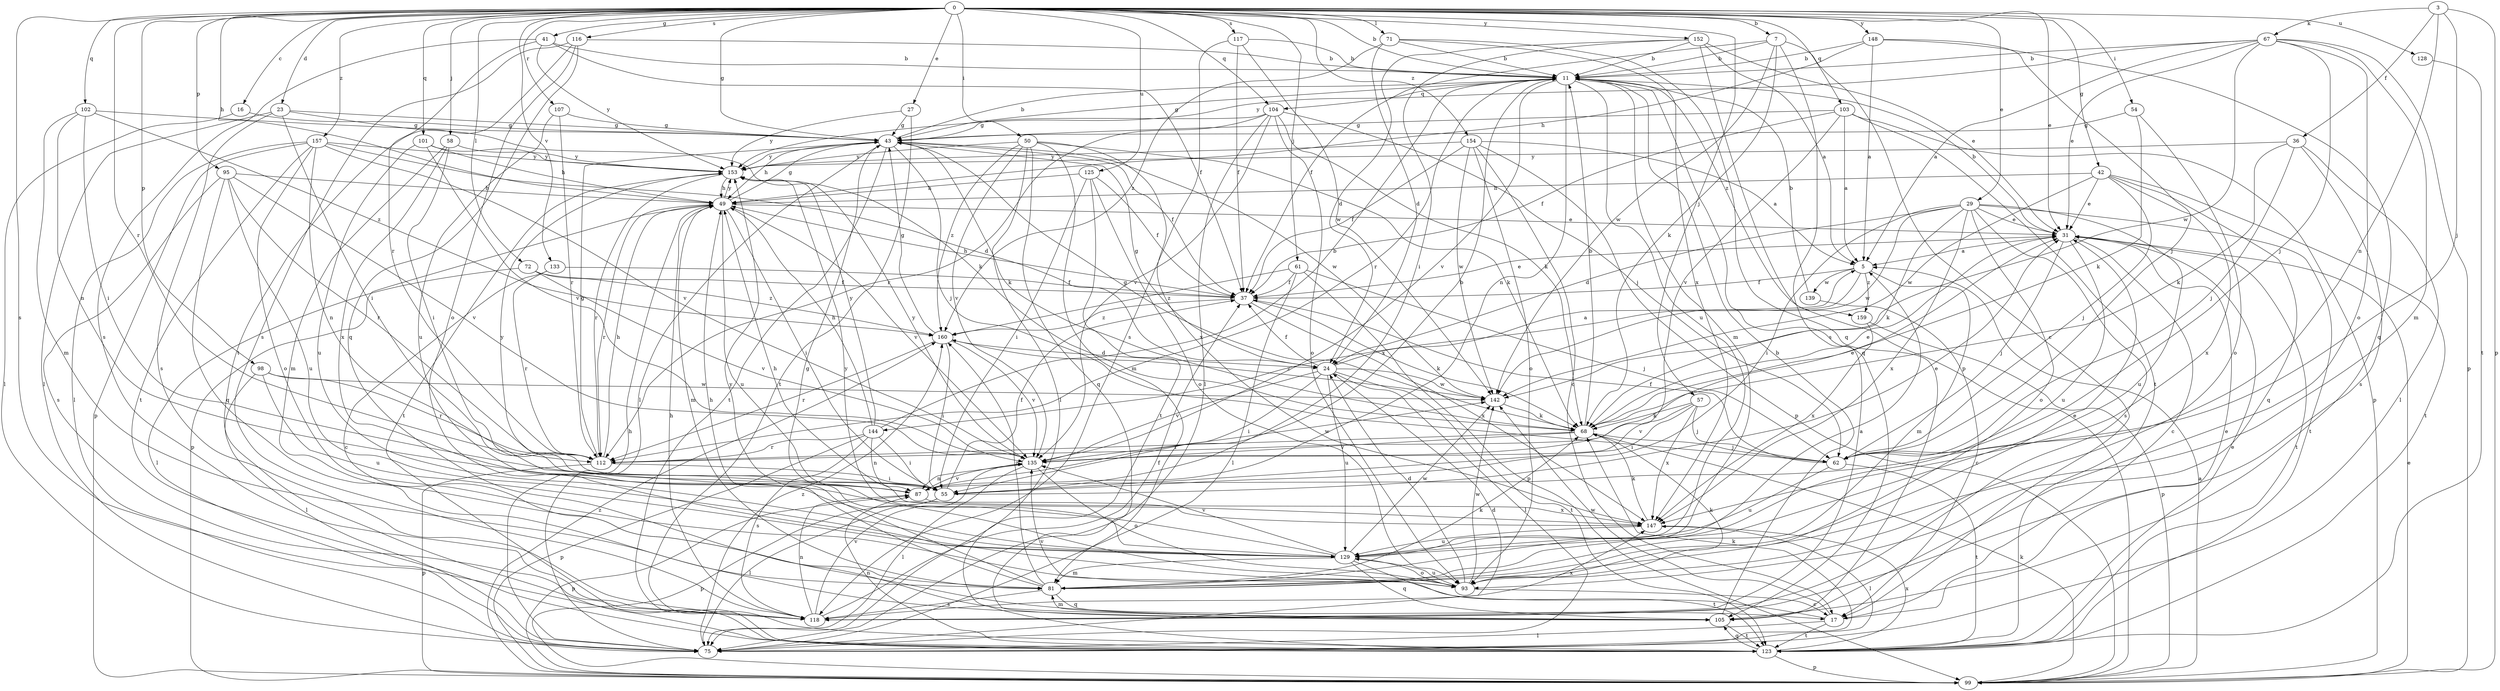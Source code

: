 strict digraph  {
0;
3;
5;
7;
11;
16;
17;
23;
24;
27;
29;
31;
36;
37;
41;
42;
43;
49;
50;
54;
55;
57;
58;
61;
62;
67;
68;
71;
72;
75;
81;
87;
93;
95;
98;
99;
101;
102;
103;
104;
105;
107;
112;
116;
117;
118;
123;
125;
128;
129;
133;
135;
139;
142;
144;
147;
148;
152;
153;
154;
157;
159;
160;
0 -> 7  [label=b];
0 -> 11  [label=b];
0 -> 16  [label=c];
0 -> 23  [label=d];
0 -> 27  [label=e];
0 -> 29  [label=e];
0 -> 31  [label=e];
0 -> 41  [label=g];
0 -> 42  [label=g];
0 -> 43  [label=g];
0 -> 49  [label=h];
0 -> 50  [label=i];
0 -> 54  [label=i];
0 -> 57  [label=j];
0 -> 58  [label=j];
0 -> 61  [label=j];
0 -> 71  [label=l];
0 -> 72  [label=l];
0 -> 95  [label=p];
0 -> 98  [label=p];
0 -> 101  [label=q];
0 -> 102  [label=q];
0 -> 103  [label=q];
0 -> 104  [label=q];
0 -> 107  [label=r];
0 -> 112  [label=r];
0 -> 116  [label=s];
0 -> 117  [label=s];
0 -> 118  [label=s];
0 -> 125  [label=u];
0 -> 128  [label=u];
0 -> 133  [label=v];
0 -> 148  [label=y];
0 -> 152  [label=y];
0 -> 154  [label=z];
0 -> 157  [label=z];
3 -> 36  [label=f];
3 -> 62  [label=j];
3 -> 67  [label=k];
3 -> 87  [label=n];
3 -> 99  [label=p];
5 -> 37  [label=f];
5 -> 81  [label=m];
5 -> 139  [label=w];
5 -> 144  [label=x];
5 -> 159  [label=z];
7 -> 11  [label=b];
7 -> 17  [label=c];
7 -> 37  [label=f];
7 -> 68  [label=k];
7 -> 118  [label=s];
7 -> 142  [label=w];
11 -> 43  [label=g];
11 -> 81  [label=m];
11 -> 87  [label=n];
11 -> 104  [label=q];
11 -> 105  [label=q];
11 -> 112  [label=r];
11 -> 129  [label=u];
11 -> 135  [label=v];
11 -> 159  [label=z];
16 -> 43  [label=g];
16 -> 75  [label=l];
17 -> 31  [label=e];
17 -> 75  [label=l];
17 -> 123  [label=t];
17 -> 135  [label=v];
17 -> 142  [label=w];
23 -> 43  [label=g];
23 -> 55  [label=i];
23 -> 68  [label=k];
23 -> 75  [label=l];
23 -> 118  [label=s];
24 -> 5  [label=a];
24 -> 37  [label=f];
24 -> 43  [label=g];
24 -> 55  [label=i];
24 -> 75  [label=l];
24 -> 123  [label=t];
24 -> 129  [label=u];
24 -> 135  [label=v];
24 -> 142  [label=w];
27 -> 43  [label=g];
27 -> 123  [label=t];
27 -> 153  [label=y];
29 -> 24  [label=d];
29 -> 31  [label=e];
29 -> 55  [label=i];
29 -> 68  [label=k];
29 -> 93  [label=o];
29 -> 118  [label=s];
29 -> 123  [label=t];
29 -> 129  [label=u];
29 -> 142  [label=w];
29 -> 147  [label=x];
31 -> 5  [label=a];
31 -> 11  [label=b];
31 -> 17  [label=c];
31 -> 62  [label=j];
31 -> 123  [label=t];
31 -> 129  [label=u];
36 -> 62  [label=j];
36 -> 68  [label=k];
36 -> 75  [label=l];
36 -> 118  [label=s];
36 -> 153  [label=y];
37 -> 31  [label=e];
37 -> 49  [label=h];
37 -> 68  [label=k];
37 -> 147  [label=x];
37 -> 160  [label=z];
41 -> 11  [label=b];
41 -> 37  [label=f];
41 -> 112  [label=r];
41 -> 118  [label=s];
41 -> 153  [label=y];
42 -> 31  [label=e];
42 -> 49  [label=h];
42 -> 62  [label=j];
42 -> 105  [label=q];
42 -> 123  [label=t];
42 -> 142  [label=w];
42 -> 147  [label=x];
43 -> 11  [label=b];
43 -> 37  [label=f];
43 -> 49  [label=h];
43 -> 62  [label=j];
43 -> 68  [label=k];
43 -> 75  [label=l];
43 -> 123  [label=t];
43 -> 142  [label=w];
43 -> 153  [label=y];
49 -> 31  [label=e];
49 -> 43  [label=g];
49 -> 55  [label=i];
49 -> 81  [label=m];
49 -> 99  [label=p];
49 -> 112  [label=r];
49 -> 129  [label=u];
49 -> 135  [label=v];
49 -> 153  [label=y];
50 -> 68  [label=k];
50 -> 75  [label=l];
50 -> 81  [label=m];
50 -> 105  [label=q];
50 -> 135  [label=v];
50 -> 147  [label=x];
50 -> 153  [label=y];
50 -> 160  [label=z];
54 -> 43  [label=g];
54 -> 68  [label=k];
54 -> 93  [label=o];
55 -> 31  [label=e];
55 -> 37  [label=f];
55 -> 75  [label=l];
55 -> 99  [label=p];
57 -> 55  [label=i];
57 -> 62  [label=j];
57 -> 68  [label=k];
57 -> 135  [label=v];
57 -> 147  [label=x];
58 -> 55  [label=i];
58 -> 81  [label=m];
58 -> 147  [label=x];
58 -> 153  [label=y];
61 -> 37  [label=f];
61 -> 62  [label=j];
61 -> 75  [label=l];
61 -> 99  [label=p];
61 -> 160  [label=z];
62 -> 37  [label=f];
62 -> 123  [label=t];
62 -> 129  [label=u];
67 -> 5  [label=a];
67 -> 11  [label=b];
67 -> 31  [label=e];
67 -> 62  [label=j];
67 -> 81  [label=m];
67 -> 93  [label=o];
67 -> 99  [label=p];
67 -> 142  [label=w];
67 -> 153  [label=y];
68 -> 11  [label=b];
68 -> 31  [label=e];
68 -> 43  [label=g];
68 -> 62  [label=j];
68 -> 112  [label=r];
68 -> 135  [label=v];
71 -> 11  [label=b];
71 -> 24  [label=d];
71 -> 105  [label=q];
71 -> 147  [label=x];
71 -> 160  [label=z];
72 -> 37  [label=f];
72 -> 75  [label=l];
72 -> 135  [label=v];
72 -> 160  [label=z];
75 -> 24  [label=d];
75 -> 49  [label=h];
75 -> 68  [label=k];
75 -> 160  [label=z];
81 -> 5  [label=a];
81 -> 31  [label=e];
81 -> 49  [label=h];
81 -> 68  [label=k];
81 -> 105  [label=q];
81 -> 118  [label=s];
81 -> 153  [label=y];
81 -> 160  [label=z];
87 -> 11  [label=b];
87 -> 99  [label=p];
87 -> 135  [label=v];
87 -> 147  [label=x];
87 -> 153  [label=y];
93 -> 17  [label=c];
93 -> 24  [label=d];
93 -> 43  [label=g];
93 -> 68  [label=k];
93 -> 129  [label=u];
93 -> 142  [label=w];
95 -> 49  [label=h];
95 -> 105  [label=q];
95 -> 112  [label=r];
95 -> 118  [label=s];
95 -> 129  [label=u];
95 -> 135  [label=v];
98 -> 75  [label=l];
98 -> 112  [label=r];
98 -> 129  [label=u];
98 -> 142  [label=w];
99 -> 5  [label=a];
99 -> 31  [label=e];
99 -> 68  [label=k];
99 -> 160  [label=z];
101 -> 49  [label=h];
101 -> 129  [label=u];
101 -> 135  [label=v];
101 -> 153  [label=y];
102 -> 43  [label=g];
102 -> 55  [label=i];
102 -> 81  [label=m];
102 -> 87  [label=n];
102 -> 160  [label=z];
103 -> 5  [label=a];
103 -> 37  [label=f];
103 -> 43  [label=g];
103 -> 99  [label=p];
103 -> 123  [label=t];
103 -> 135  [label=v];
104 -> 43  [label=g];
104 -> 62  [label=j];
104 -> 68  [label=k];
104 -> 75  [label=l];
104 -> 93  [label=o];
104 -> 112  [label=r];
104 -> 135  [label=v];
105 -> 11  [label=b];
105 -> 81  [label=m];
105 -> 123  [label=t];
107 -> 43  [label=g];
107 -> 112  [label=r];
107 -> 129  [label=u];
112 -> 31  [label=e];
112 -> 43  [label=g];
112 -> 49  [label=h];
112 -> 55  [label=i];
112 -> 99  [label=p];
116 -> 11  [label=b];
116 -> 93  [label=o];
116 -> 105  [label=q];
116 -> 118  [label=s];
116 -> 123  [label=t];
117 -> 11  [label=b];
117 -> 37  [label=f];
117 -> 118  [label=s];
117 -> 142  [label=w];
118 -> 37  [label=f];
118 -> 49  [label=h];
118 -> 87  [label=n];
118 -> 135  [label=v];
118 -> 147  [label=x];
123 -> 31  [label=e];
123 -> 87  [label=n];
123 -> 99  [label=p];
123 -> 105  [label=q];
123 -> 147  [label=x];
125 -> 37  [label=f];
125 -> 49  [label=h];
125 -> 55  [label=i];
125 -> 93  [label=o];
125 -> 123  [label=t];
128 -> 123  [label=t];
129 -> 81  [label=m];
129 -> 93  [label=o];
129 -> 105  [label=q];
129 -> 123  [label=t];
129 -> 135  [label=v];
129 -> 142  [label=w];
129 -> 153  [label=y];
133 -> 17  [label=c];
133 -> 37  [label=f];
133 -> 112  [label=r];
135 -> 75  [label=l];
135 -> 87  [label=n];
135 -> 93  [label=o];
135 -> 142  [label=w];
135 -> 153  [label=y];
139 -> 11  [label=b];
139 -> 17  [label=c];
142 -> 68  [label=k];
142 -> 160  [label=z];
144 -> 11  [label=b];
144 -> 49  [label=h];
144 -> 55  [label=i];
144 -> 87  [label=n];
144 -> 99  [label=p];
144 -> 112  [label=r];
144 -> 118  [label=s];
144 -> 153  [label=y];
147 -> 49  [label=h];
147 -> 68  [label=k];
147 -> 75  [label=l];
147 -> 129  [label=u];
148 -> 5  [label=a];
148 -> 11  [label=b];
148 -> 49  [label=h];
148 -> 62  [label=j];
148 -> 105  [label=q];
152 -> 5  [label=a];
152 -> 11  [label=b];
152 -> 24  [label=d];
152 -> 31  [label=e];
152 -> 55  [label=i];
152 -> 99  [label=p];
153 -> 49  [label=h];
153 -> 112  [label=r];
153 -> 123  [label=t];
154 -> 5  [label=a];
154 -> 17  [label=c];
154 -> 37  [label=f];
154 -> 93  [label=o];
154 -> 99  [label=p];
154 -> 142  [label=w];
154 -> 153  [label=y];
157 -> 24  [label=d];
157 -> 75  [label=l];
157 -> 87  [label=n];
157 -> 93  [label=o];
157 -> 99  [label=p];
157 -> 123  [label=t];
157 -> 135  [label=v];
157 -> 153  [label=y];
159 -> 99  [label=p];
159 -> 147  [label=x];
160 -> 24  [label=d];
160 -> 43  [label=g];
160 -> 55  [label=i];
160 -> 112  [label=r];
160 -> 135  [label=v];
}
